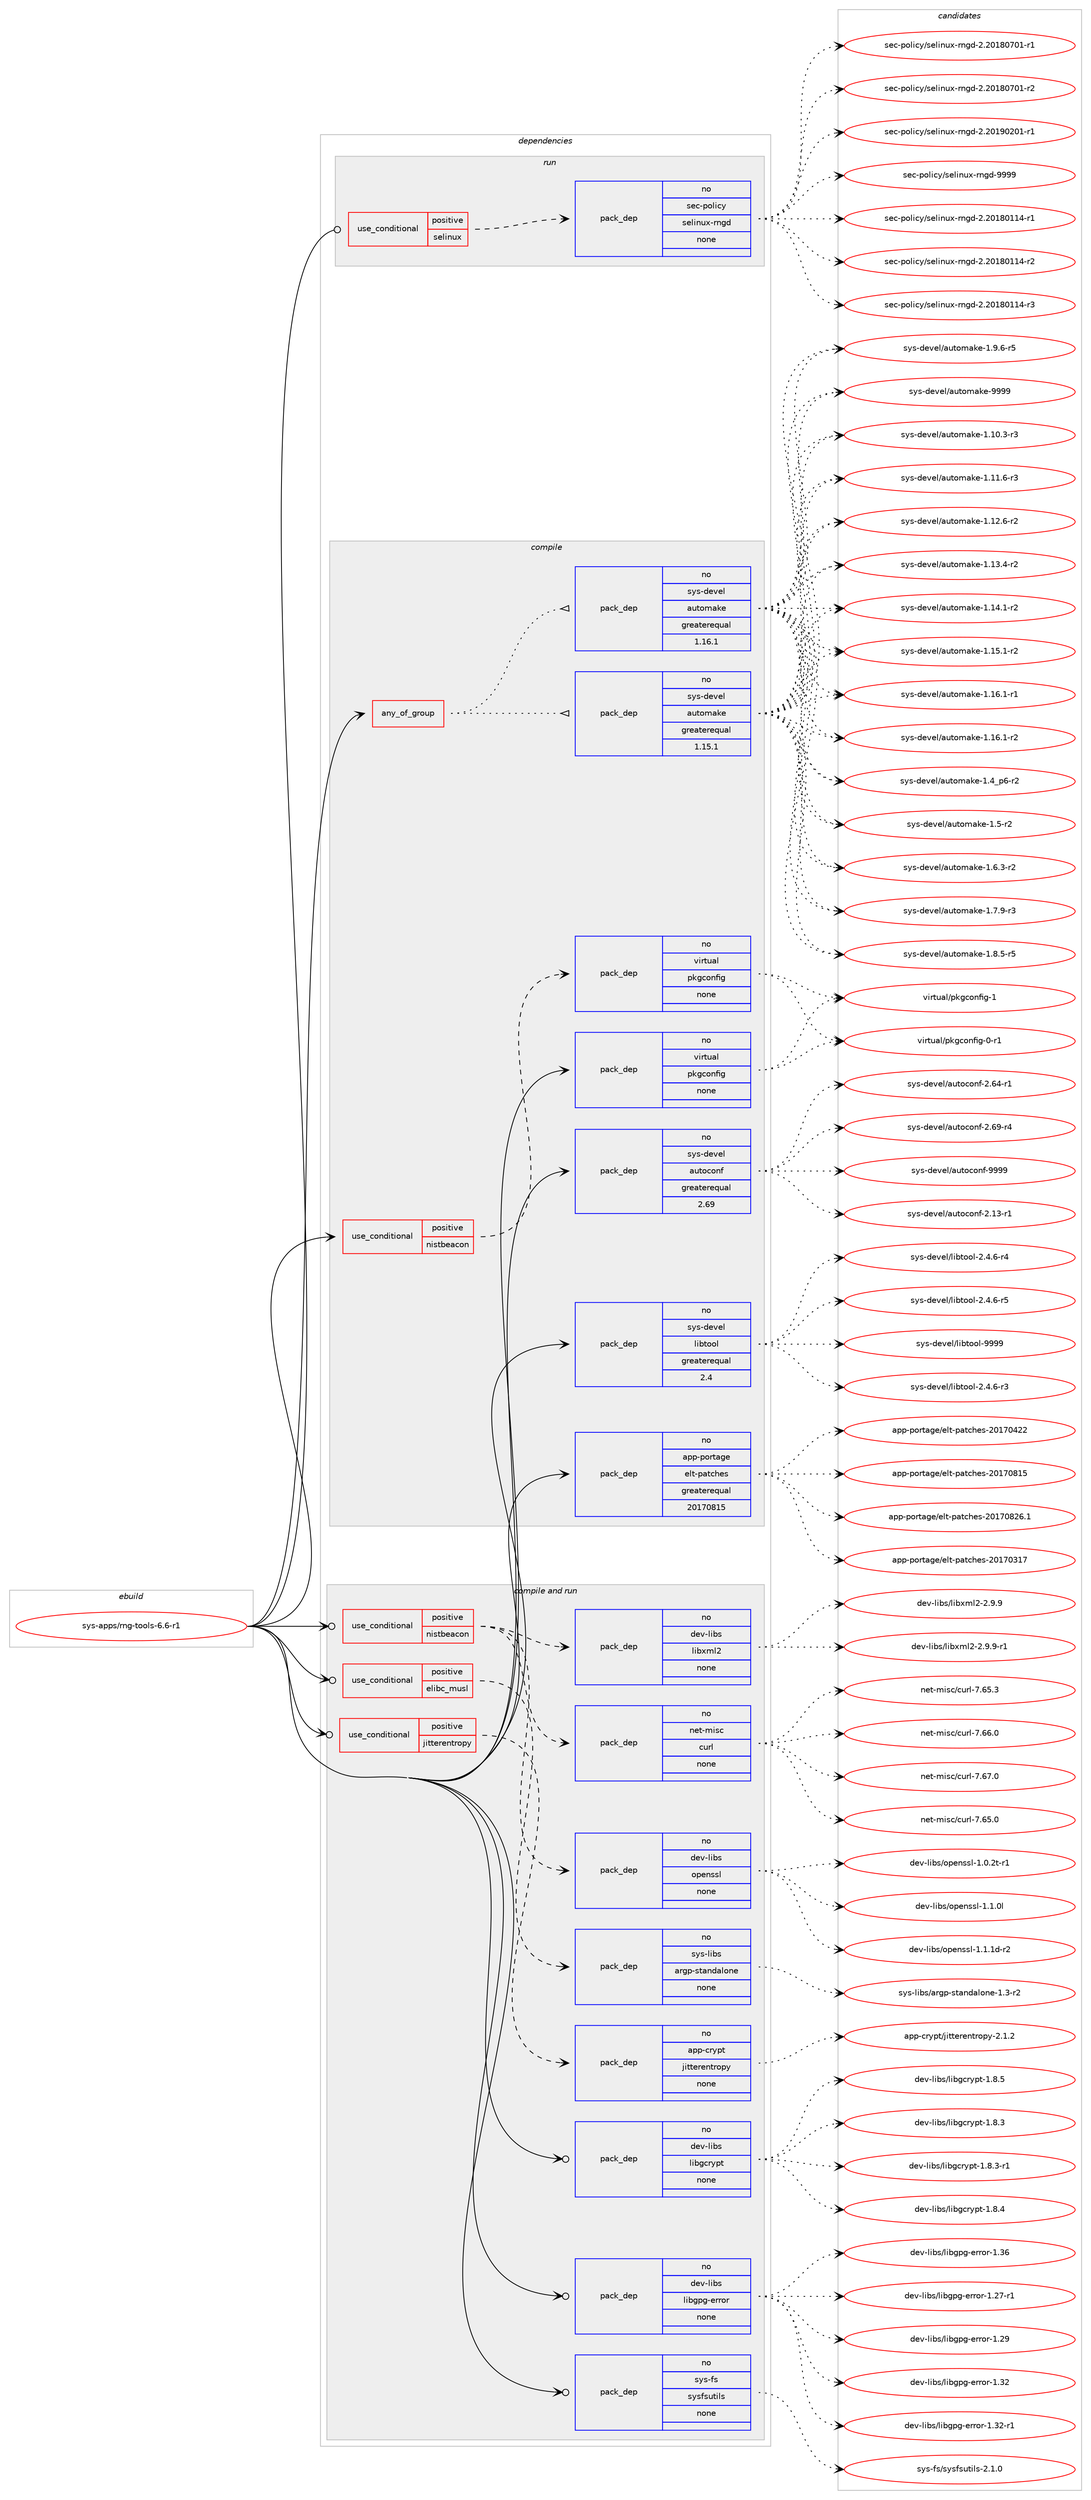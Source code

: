 digraph prolog {

# *************
# Graph options
# *************

newrank=true;
concentrate=true;
compound=true;
graph [rankdir=LR,fontname=Helvetica,fontsize=10,ranksep=1.5];#, ranksep=2.5, nodesep=0.2];
edge  [arrowhead=vee];
node  [fontname=Helvetica,fontsize=10];

# **********
# The ebuild
# **********

subgraph cluster_leftcol {
color=gray;
rank=same;
label=<<i>ebuild</i>>;
id [label="sys-apps/rng-tools-6.6-r1", color=red, width=4, href="../sys-apps/rng-tools-6.6-r1.svg"];
}

# ****************
# The dependencies
# ****************

subgraph cluster_midcol {
color=gray;
label=<<i>dependencies</i>>;
subgraph cluster_compile {
fillcolor="#eeeeee";
style=filled;
label=<<i>compile</i>>;
subgraph any14847 {
dependency877569 [label=<<TABLE BORDER="0" CELLBORDER="1" CELLSPACING="0" CELLPADDING="4"><TR><TD CELLPADDING="10">any_of_group</TD></TR></TABLE>>, shape=none, color=red];subgraph pack650780 {
dependency877570 [label=<<TABLE BORDER="0" CELLBORDER="1" CELLSPACING="0" CELLPADDING="4" WIDTH="220"><TR><TD ROWSPAN="6" CELLPADDING="30">pack_dep</TD></TR><TR><TD WIDTH="110">no</TD></TR><TR><TD>sys-devel</TD></TR><TR><TD>automake</TD></TR><TR><TD>greaterequal</TD></TR><TR><TD>1.16.1</TD></TR></TABLE>>, shape=none, color=blue];
}
dependency877569:e -> dependency877570:w [weight=20,style="dotted",arrowhead="oinv"];
subgraph pack650781 {
dependency877571 [label=<<TABLE BORDER="0" CELLBORDER="1" CELLSPACING="0" CELLPADDING="4" WIDTH="220"><TR><TD ROWSPAN="6" CELLPADDING="30">pack_dep</TD></TR><TR><TD WIDTH="110">no</TD></TR><TR><TD>sys-devel</TD></TR><TR><TD>automake</TD></TR><TR><TD>greaterequal</TD></TR><TR><TD>1.15.1</TD></TR></TABLE>>, shape=none, color=blue];
}
dependency877569:e -> dependency877571:w [weight=20,style="dotted",arrowhead="oinv"];
}
id:e -> dependency877569:w [weight=20,style="solid",arrowhead="vee"];
subgraph cond211419 {
dependency877572 [label=<<TABLE BORDER="0" CELLBORDER="1" CELLSPACING="0" CELLPADDING="4"><TR><TD ROWSPAN="3" CELLPADDING="10">use_conditional</TD></TR><TR><TD>positive</TD></TR><TR><TD>nistbeacon</TD></TR></TABLE>>, shape=none, color=red];
subgraph pack650782 {
dependency877573 [label=<<TABLE BORDER="0" CELLBORDER="1" CELLSPACING="0" CELLPADDING="4" WIDTH="220"><TR><TD ROWSPAN="6" CELLPADDING="30">pack_dep</TD></TR><TR><TD WIDTH="110">no</TD></TR><TR><TD>virtual</TD></TR><TR><TD>pkgconfig</TD></TR><TR><TD>none</TD></TR><TR><TD></TD></TR></TABLE>>, shape=none, color=blue];
}
dependency877572:e -> dependency877573:w [weight=20,style="dashed",arrowhead="vee"];
}
id:e -> dependency877572:w [weight=20,style="solid",arrowhead="vee"];
subgraph pack650783 {
dependency877574 [label=<<TABLE BORDER="0" CELLBORDER="1" CELLSPACING="0" CELLPADDING="4" WIDTH="220"><TR><TD ROWSPAN="6" CELLPADDING="30">pack_dep</TD></TR><TR><TD WIDTH="110">no</TD></TR><TR><TD>app-portage</TD></TR><TR><TD>elt-patches</TD></TR><TR><TD>greaterequal</TD></TR><TR><TD>20170815</TD></TR></TABLE>>, shape=none, color=blue];
}
id:e -> dependency877574:w [weight=20,style="solid",arrowhead="vee"];
subgraph pack650784 {
dependency877575 [label=<<TABLE BORDER="0" CELLBORDER="1" CELLSPACING="0" CELLPADDING="4" WIDTH="220"><TR><TD ROWSPAN="6" CELLPADDING="30">pack_dep</TD></TR><TR><TD WIDTH="110">no</TD></TR><TR><TD>sys-devel</TD></TR><TR><TD>autoconf</TD></TR><TR><TD>greaterequal</TD></TR><TR><TD>2.69</TD></TR></TABLE>>, shape=none, color=blue];
}
id:e -> dependency877575:w [weight=20,style="solid",arrowhead="vee"];
subgraph pack650785 {
dependency877576 [label=<<TABLE BORDER="0" CELLBORDER="1" CELLSPACING="0" CELLPADDING="4" WIDTH="220"><TR><TD ROWSPAN="6" CELLPADDING="30">pack_dep</TD></TR><TR><TD WIDTH="110">no</TD></TR><TR><TD>sys-devel</TD></TR><TR><TD>libtool</TD></TR><TR><TD>greaterequal</TD></TR><TR><TD>2.4</TD></TR></TABLE>>, shape=none, color=blue];
}
id:e -> dependency877576:w [weight=20,style="solid",arrowhead="vee"];
subgraph pack650786 {
dependency877577 [label=<<TABLE BORDER="0" CELLBORDER="1" CELLSPACING="0" CELLPADDING="4" WIDTH="220"><TR><TD ROWSPAN="6" CELLPADDING="30">pack_dep</TD></TR><TR><TD WIDTH="110">no</TD></TR><TR><TD>virtual</TD></TR><TR><TD>pkgconfig</TD></TR><TR><TD>none</TD></TR><TR><TD></TD></TR></TABLE>>, shape=none, color=blue];
}
id:e -> dependency877577:w [weight=20,style="solid",arrowhead="vee"];
}
subgraph cluster_compileandrun {
fillcolor="#eeeeee";
style=filled;
label=<<i>compile and run</i>>;
subgraph cond211420 {
dependency877578 [label=<<TABLE BORDER="0" CELLBORDER="1" CELLSPACING="0" CELLPADDING="4"><TR><TD ROWSPAN="3" CELLPADDING="10">use_conditional</TD></TR><TR><TD>positive</TD></TR><TR><TD>elibc_musl</TD></TR></TABLE>>, shape=none, color=red];
subgraph pack650787 {
dependency877579 [label=<<TABLE BORDER="0" CELLBORDER="1" CELLSPACING="0" CELLPADDING="4" WIDTH="220"><TR><TD ROWSPAN="6" CELLPADDING="30">pack_dep</TD></TR><TR><TD WIDTH="110">no</TD></TR><TR><TD>sys-libs</TD></TR><TR><TD>argp-standalone</TD></TR><TR><TD>none</TD></TR><TR><TD></TD></TR></TABLE>>, shape=none, color=blue];
}
dependency877578:e -> dependency877579:w [weight=20,style="dashed",arrowhead="vee"];
}
id:e -> dependency877578:w [weight=20,style="solid",arrowhead="odotvee"];
subgraph cond211421 {
dependency877580 [label=<<TABLE BORDER="0" CELLBORDER="1" CELLSPACING="0" CELLPADDING="4"><TR><TD ROWSPAN="3" CELLPADDING="10">use_conditional</TD></TR><TR><TD>positive</TD></TR><TR><TD>jitterentropy</TD></TR></TABLE>>, shape=none, color=red];
subgraph pack650788 {
dependency877581 [label=<<TABLE BORDER="0" CELLBORDER="1" CELLSPACING="0" CELLPADDING="4" WIDTH="220"><TR><TD ROWSPAN="6" CELLPADDING="30">pack_dep</TD></TR><TR><TD WIDTH="110">no</TD></TR><TR><TD>app-crypt</TD></TR><TR><TD>jitterentropy</TD></TR><TR><TD>none</TD></TR><TR><TD></TD></TR></TABLE>>, shape=none, color=blue];
}
dependency877580:e -> dependency877581:w [weight=20,style="dashed",arrowhead="vee"];
}
id:e -> dependency877580:w [weight=20,style="solid",arrowhead="odotvee"];
subgraph cond211422 {
dependency877582 [label=<<TABLE BORDER="0" CELLBORDER="1" CELLSPACING="0" CELLPADDING="4"><TR><TD ROWSPAN="3" CELLPADDING="10">use_conditional</TD></TR><TR><TD>positive</TD></TR><TR><TD>nistbeacon</TD></TR></TABLE>>, shape=none, color=red];
subgraph pack650789 {
dependency877583 [label=<<TABLE BORDER="0" CELLBORDER="1" CELLSPACING="0" CELLPADDING="4" WIDTH="220"><TR><TD ROWSPAN="6" CELLPADDING="30">pack_dep</TD></TR><TR><TD WIDTH="110">no</TD></TR><TR><TD>net-misc</TD></TR><TR><TD>curl</TD></TR><TR><TD>none</TD></TR><TR><TD></TD></TR></TABLE>>, shape=none, color=blue];
}
dependency877582:e -> dependency877583:w [weight=20,style="dashed",arrowhead="vee"];
subgraph pack650790 {
dependency877584 [label=<<TABLE BORDER="0" CELLBORDER="1" CELLSPACING="0" CELLPADDING="4" WIDTH="220"><TR><TD ROWSPAN="6" CELLPADDING="30">pack_dep</TD></TR><TR><TD WIDTH="110">no</TD></TR><TR><TD>dev-libs</TD></TR><TR><TD>libxml2</TD></TR><TR><TD>none</TD></TR><TR><TD></TD></TR></TABLE>>, shape=none, color=blue];
}
dependency877582:e -> dependency877584:w [weight=20,style="dashed",arrowhead="vee"];
subgraph pack650791 {
dependency877585 [label=<<TABLE BORDER="0" CELLBORDER="1" CELLSPACING="0" CELLPADDING="4" WIDTH="220"><TR><TD ROWSPAN="6" CELLPADDING="30">pack_dep</TD></TR><TR><TD WIDTH="110">no</TD></TR><TR><TD>dev-libs</TD></TR><TR><TD>openssl</TD></TR><TR><TD>none</TD></TR><TR><TD></TD></TR></TABLE>>, shape=none, color=blue];
}
dependency877582:e -> dependency877585:w [weight=20,style="dashed",arrowhead="vee"];
}
id:e -> dependency877582:w [weight=20,style="solid",arrowhead="odotvee"];
subgraph pack650792 {
dependency877586 [label=<<TABLE BORDER="0" CELLBORDER="1" CELLSPACING="0" CELLPADDING="4" WIDTH="220"><TR><TD ROWSPAN="6" CELLPADDING="30">pack_dep</TD></TR><TR><TD WIDTH="110">no</TD></TR><TR><TD>dev-libs</TD></TR><TR><TD>libgcrypt</TD></TR><TR><TD>none</TD></TR><TR><TD></TD></TR></TABLE>>, shape=none, color=blue];
}
id:e -> dependency877586:w [weight=20,style="solid",arrowhead="odotvee"];
subgraph pack650793 {
dependency877587 [label=<<TABLE BORDER="0" CELLBORDER="1" CELLSPACING="0" CELLPADDING="4" WIDTH="220"><TR><TD ROWSPAN="6" CELLPADDING="30">pack_dep</TD></TR><TR><TD WIDTH="110">no</TD></TR><TR><TD>dev-libs</TD></TR><TR><TD>libgpg-error</TD></TR><TR><TD>none</TD></TR><TR><TD></TD></TR></TABLE>>, shape=none, color=blue];
}
id:e -> dependency877587:w [weight=20,style="solid",arrowhead="odotvee"];
subgraph pack650794 {
dependency877588 [label=<<TABLE BORDER="0" CELLBORDER="1" CELLSPACING="0" CELLPADDING="4" WIDTH="220"><TR><TD ROWSPAN="6" CELLPADDING="30">pack_dep</TD></TR><TR><TD WIDTH="110">no</TD></TR><TR><TD>sys-fs</TD></TR><TR><TD>sysfsutils</TD></TR><TR><TD>none</TD></TR><TR><TD></TD></TR></TABLE>>, shape=none, color=blue];
}
id:e -> dependency877588:w [weight=20,style="solid",arrowhead="odotvee"];
}
subgraph cluster_run {
fillcolor="#eeeeee";
style=filled;
label=<<i>run</i>>;
subgraph cond211423 {
dependency877589 [label=<<TABLE BORDER="0" CELLBORDER="1" CELLSPACING="0" CELLPADDING="4"><TR><TD ROWSPAN="3" CELLPADDING="10">use_conditional</TD></TR><TR><TD>positive</TD></TR><TR><TD>selinux</TD></TR></TABLE>>, shape=none, color=red];
subgraph pack650795 {
dependency877590 [label=<<TABLE BORDER="0" CELLBORDER="1" CELLSPACING="0" CELLPADDING="4" WIDTH="220"><TR><TD ROWSPAN="6" CELLPADDING="30">pack_dep</TD></TR><TR><TD WIDTH="110">no</TD></TR><TR><TD>sec-policy</TD></TR><TR><TD>selinux-rngd</TD></TR><TR><TD>none</TD></TR><TR><TD></TD></TR></TABLE>>, shape=none, color=blue];
}
dependency877589:e -> dependency877590:w [weight=20,style="dashed",arrowhead="vee"];
}
id:e -> dependency877589:w [weight=20,style="solid",arrowhead="odot"];
}
}

# **************
# The candidates
# **************

subgraph cluster_choices {
rank=same;
color=gray;
label=<<i>candidates</i>>;

subgraph choice650780 {
color=black;
nodesep=1;
choice11512111545100101118101108479711711611110997107101454946494846514511451 [label="sys-devel/automake-1.10.3-r3", color=red, width=4,href="../sys-devel/automake-1.10.3-r3.svg"];
choice11512111545100101118101108479711711611110997107101454946494946544511451 [label="sys-devel/automake-1.11.6-r3", color=red, width=4,href="../sys-devel/automake-1.11.6-r3.svg"];
choice11512111545100101118101108479711711611110997107101454946495046544511450 [label="sys-devel/automake-1.12.6-r2", color=red, width=4,href="../sys-devel/automake-1.12.6-r2.svg"];
choice11512111545100101118101108479711711611110997107101454946495146524511450 [label="sys-devel/automake-1.13.4-r2", color=red, width=4,href="../sys-devel/automake-1.13.4-r2.svg"];
choice11512111545100101118101108479711711611110997107101454946495246494511450 [label="sys-devel/automake-1.14.1-r2", color=red, width=4,href="../sys-devel/automake-1.14.1-r2.svg"];
choice11512111545100101118101108479711711611110997107101454946495346494511450 [label="sys-devel/automake-1.15.1-r2", color=red, width=4,href="../sys-devel/automake-1.15.1-r2.svg"];
choice11512111545100101118101108479711711611110997107101454946495446494511449 [label="sys-devel/automake-1.16.1-r1", color=red, width=4,href="../sys-devel/automake-1.16.1-r1.svg"];
choice11512111545100101118101108479711711611110997107101454946495446494511450 [label="sys-devel/automake-1.16.1-r2", color=red, width=4,href="../sys-devel/automake-1.16.1-r2.svg"];
choice115121115451001011181011084797117116111109971071014549465295112544511450 [label="sys-devel/automake-1.4_p6-r2", color=red, width=4,href="../sys-devel/automake-1.4_p6-r2.svg"];
choice11512111545100101118101108479711711611110997107101454946534511450 [label="sys-devel/automake-1.5-r2", color=red, width=4,href="../sys-devel/automake-1.5-r2.svg"];
choice115121115451001011181011084797117116111109971071014549465446514511450 [label="sys-devel/automake-1.6.3-r2", color=red, width=4,href="../sys-devel/automake-1.6.3-r2.svg"];
choice115121115451001011181011084797117116111109971071014549465546574511451 [label="sys-devel/automake-1.7.9-r3", color=red, width=4,href="../sys-devel/automake-1.7.9-r3.svg"];
choice115121115451001011181011084797117116111109971071014549465646534511453 [label="sys-devel/automake-1.8.5-r5", color=red, width=4,href="../sys-devel/automake-1.8.5-r5.svg"];
choice115121115451001011181011084797117116111109971071014549465746544511453 [label="sys-devel/automake-1.9.6-r5", color=red, width=4,href="../sys-devel/automake-1.9.6-r5.svg"];
choice115121115451001011181011084797117116111109971071014557575757 [label="sys-devel/automake-9999", color=red, width=4,href="../sys-devel/automake-9999.svg"];
dependency877570:e -> choice11512111545100101118101108479711711611110997107101454946494846514511451:w [style=dotted,weight="100"];
dependency877570:e -> choice11512111545100101118101108479711711611110997107101454946494946544511451:w [style=dotted,weight="100"];
dependency877570:e -> choice11512111545100101118101108479711711611110997107101454946495046544511450:w [style=dotted,weight="100"];
dependency877570:e -> choice11512111545100101118101108479711711611110997107101454946495146524511450:w [style=dotted,weight="100"];
dependency877570:e -> choice11512111545100101118101108479711711611110997107101454946495246494511450:w [style=dotted,weight="100"];
dependency877570:e -> choice11512111545100101118101108479711711611110997107101454946495346494511450:w [style=dotted,weight="100"];
dependency877570:e -> choice11512111545100101118101108479711711611110997107101454946495446494511449:w [style=dotted,weight="100"];
dependency877570:e -> choice11512111545100101118101108479711711611110997107101454946495446494511450:w [style=dotted,weight="100"];
dependency877570:e -> choice115121115451001011181011084797117116111109971071014549465295112544511450:w [style=dotted,weight="100"];
dependency877570:e -> choice11512111545100101118101108479711711611110997107101454946534511450:w [style=dotted,weight="100"];
dependency877570:e -> choice115121115451001011181011084797117116111109971071014549465446514511450:w [style=dotted,weight="100"];
dependency877570:e -> choice115121115451001011181011084797117116111109971071014549465546574511451:w [style=dotted,weight="100"];
dependency877570:e -> choice115121115451001011181011084797117116111109971071014549465646534511453:w [style=dotted,weight="100"];
dependency877570:e -> choice115121115451001011181011084797117116111109971071014549465746544511453:w [style=dotted,weight="100"];
dependency877570:e -> choice115121115451001011181011084797117116111109971071014557575757:w [style=dotted,weight="100"];
}
subgraph choice650781 {
color=black;
nodesep=1;
choice11512111545100101118101108479711711611110997107101454946494846514511451 [label="sys-devel/automake-1.10.3-r3", color=red, width=4,href="../sys-devel/automake-1.10.3-r3.svg"];
choice11512111545100101118101108479711711611110997107101454946494946544511451 [label="sys-devel/automake-1.11.6-r3", color=red, width=4,href="../sys-devel/automake-1.11.6-r3.svg"];
choice11512111545100101118101108479711711611110997107101454946495046544511450 [label="sys-devel/automake-1.12.6-r2", color=red, width=4,href="../sys-devel/automake-1.12.6-r2.svg"];
choice11512111545100101118101108479711711611110997107101454946495146524511450 [label="sys-devel/automake-1.13.4-r2", color=red, width=4,href="../sys-devel/automake-1.13.4-r2.svg"];
choice11512111545100101118101108479711711611110997107101454946495246494511450 [label="sys-devel/automake-1.14.1-r2", color=red, width=4,href="../sys-devel/automake-1.14.1-r2.svg"];
choice11512111545100101118101108479711711611110997107101454946495346494511450 [label="sys-devel/automake-1.15.1-r2", color=red, width=4,href="../sys-devel/automake-1.15.1-r2.svg"];
choice11512111545100101118101108479711711611110997107101454946495446494511449 [label="sys-devel/automake-1.16.1-r1", color=red, width=4,href="../sys-devel/automake-1.16.1-r1.svg"];
choice11512111545100101118101108479711711611110997107101454946495446494511450 [label="sys-devel/automake-1.16.1-r2", color=red, width=4,href="../sys-devel/automake-1.16.1-r2.svg"];
choice115121115451001011181011084797117116111109971071014549465295112544511450 [label="sys-devel/automake-1.4_p6-r2", color=red, width=4,href="../sys-devel/automake-1.4_p6-r2.svg"];
choice11512111545100101118101108479711711611110997107101454946534511450 [label="sys-devel/automake-1.5-r2", color=red, width=4,href="../sys-devel/automake-1.5-r2.svg"];
choice115121115451001011181011084797117116111109971071014549465446514511450 [label="sys-devel/automake-1.6.3-r2", color=red, width=4,href="../sys-devel/automake-1.6.3-r2.svg"];
choice115121115451001011181011084797117116111109971071014549465546574511451 [label="sys-devel/automake-1.7.9-r3", color=red, width=4,href="../sys-devel/automake-1.7.9-r3.svg"];
choice115121115451001011181011084797117116111109971071014549465646534511453 [label="sys-devel/automake-1.8.5-r5", color=red, width=4,href="../sys-devel/automake-1.8.5-r5.svg"];
choice115121115451001011181011084797117116111109971071014549465746544511453 [label="sys-devel/automake-1.9.6-r5", color=red, width=4,href="../sys-devel/automake-1.9.6-r5.svg"];
choice115121115451001011181011084797117116111109971071014557575757 [label="sys-devel/automake-9999", color=red, width=4,href="../sys-devel/automake-9999.svg"];
dependency877571:e -> choice11512111545100101118101108479711711611110997107101454946494846514511451:w [style=dotted,weight="100"];
dependency877571:e -> choice11512111545100101118101108479711711611110997107101454946494946544511451:w [style=dotted,weight="100"];
dependency877571:e -> choice11512111545100101118101108479711711611110997107101454946495046544511450:w [style=dotted,weight="100"];
dependency877571:e -> choice11512111545100101118101108479711711611110997107101454946495146524511450:w [style=dotted,weight="100"];
dependency877571:e -> choice11512111545100101118101108479711711611110997107101454946495246494511450:w [style=dotted,weight="100"];
dependency877571:e -> choice11512111545100101118101108479711711611110997107101454946495346494511450:w [style=dotted,weight="100"];
dependency877571:e -> choice11512111545100101118101108479711711611110997107101454946495446494511449:w [style=dotted,weight="100"];
dependency877571:e -> choice11512111545100101118101108479711711611110997107101454946495446494511450:w [style=dotted,weight="100"];
dependency877571:e -> choice115121115451001011181011084797117116111109971071014549465295112544511450:w [style=dotted,weight="100"];
dependency877571:e -> choice11512111545100101118101108479711711611110997107101454946534511450:w [style=dotted,weight="100"];
dependency877571:e -> choice115121115451001011181011084797117116111109971071014549465446514511450:w [style=dotted,weight="100"];
dependency877571:e -> choice115121115451001011181011084797117116111109971071014549465546574511451:w [style=dotted,weight="100"];
dependency877571:e -> choice115121115451001011181011084797117116111109971071014549465646534511453:w [style=dotted,weight="100"];
dependency877571:e -> choice115121115451001011181011084797117116111109971071014549465746544511453:w [style=dotted,weight="100"];
dependency877571:e -> choice115121115451001011181011084797117116111109971071014557575757:w [style=dotted,weight="100"];
}
subgraph choice650782 {
color=black;
nodesep=1;
choice11810511411611797108471121071039911111010210510345484511449 [label="virtual/pkgconfig-0-r1", color=red, width=4,href="../virtual/pkgconfig-0-r1.svg"];
choice1181051141161179710847112107103991111101021051034549 [label="virtual/pkgconfig-1", color=red, width=4,href="../virtual/pkgconfig-1.svg"];
dependency877573:e -> choice11810511411611797108471121071039911111010210510345484511449:w [style=dotted,weight="100"];
dependency877573:e -> choice1181051141161179710847112107103991111101021051034549:w [style=dotted,weight="100"];
}
subgraph choice650783 {
color=black;
nodesep=1;
choice97112112451121111141169710310147101108116451129711699104101115455048495548514955 [label="app-portage/elt-patches-20170317", color=red, width=4,href="../app-portage/elt-patches-20170317.svg"];
choice97112112451121111141169710310147101108116451129711699104101115455048495548525050 [label="app-portage/elt-patches-20170422", color=red, width=4,href="../app-portage/elt-patches-20170422.svg"];
choice97112112451121111141169710310147101108116451129711699104101115455048495548564953 [label="app-portage/elt-patches-20170815", color=red, width=4,href="../app-portage/elt-patches-20170815.svg"];
choice971121124511211111411697103101471011081164511297116991041011154550484955485650544649 [label="app-portage/elt-patches-20170826.1", color=red, width=4,href="../app-portage/elt-patches-20170826.1.svg"];
dependency877574:e -> choice97112112451121111141169710310147101108116451129711699104101115455048495548514955:w [style=dotted,weight="100"];
dependency877574:e -> choice97112112451121111141169710310147101108116451129711699104101115455048495548525050:w [style=dotted,weight="100"];
dependency877574:e -> choice97112112451121111141169710310147101108116451129711699104101115455048495548564953:w [style=dotted,weight="100"];
dependency877574:e -> choice971121124511211111411697103101471011081164511297116991041011154550484955485650544649:w [style=dotted,weight="100"];
}
subgraph choice650784 {
color=black;
nodesep=1;
choice1151211154510010111810110847971171161119911111010245504649514511449 [label="sys-devel/autoconf-2.13-r1", color=red, width=4,href="../sys-devel/autoconf-2.13-r1.svg"];
choice1151211154510010111810110847971171161119911111010245504654524511449 [label="sys-devel/autoconf-2.64-r1", color=red, width=4,href="../sys-devel/autoconf-2.64-r1.svg"];
choice1151211154510010111810110847971171161119911111010245504654574511452 [label="sys-devel/autoconf-2.69-r4", color=red, width=4,href="../sys-devel/autoconf-2.69-r4.svg"];
choice115121115451001011181011084797117116111991111101024557575757 [label="sys-devel/autoconf-9999", color=red, width=4,href="../sys-devel/autoconf-9999.svg"];
dependency877575:e -> choice1151211154510010111810110847971171161119911111010245504649514511449:w [style=dotted,weight="100"];
dependency877575:e -> choice1151211154510010111810110847971171161119911111010245504654524511449:w [style=dotted,weight="100"];
dependency877575:e -> choice1151211154510010111810110847971171161119911111010245504654574511452:w [style=dotted,weight="100"];
dependency877575:e -> choice115121115451001011181011084797117116111991111101024557575757:w [style=dotted,weight="100"];
}
subgraph choice650785 {
color=black;
nodesep=1;
choice1151211154510010111810110847108105981161111111084550465246544511451 [label="sys-devel/libtool-2.4.6-r3", color=red, width=4,href="../sys-devel/libtool-2.4.6-r3.svg"];
choice1151211154510010111810110847108105981161111111084550465246544511452 [label="sys-devel/libtool-2.4.6-r4", color=red, width=4,href="../sys-devel/libtool-2.4.6-r4.svg"];
choice1151211154510010111810110847108105981161111111084550465246544511453 [label="sys-devel/libtool-2.4.6-r5", color=red, width=4,href="../sys-devel/libtool-2.4.6-r5.svg"];
choice1151211154510010111810110847108105981161111111084557575757 [label="sys-devel/libtool-9999", color=red, width=4,href="../sys-devel/libtool-9999.svg"];
dependency877576:e -> choice1151211154510010111810110847108105981161111111084550465246544511451:w [style=dotted,weight="100"];
dependency877576:e -> choice1151211154510010111810110847108105981161111111084550465246544511452:w [style=dotted,weight="100"];
dependency877576:e -> choice1151211154510010111810110847108105981161111111084550465246544511453:w [style=dotted,weight="100"];
dependency877576:e -> choice1151211154510010111810110847108105981161111111084557575757:w [style=dotted,weight="100"];
}
subgraph choice650786 {
color=black;
nodesep=1;
choice11810511411611797108471121071039911111010210510345484511449 [label="virtual/pkgconfig-0-r1", color=red, width=4,href="../virtual/pkgconfig-0-r1.svg"];
choice1181051141161179710847112107103991111101021051034549 [label="virtual/pkgconfig-1", color=red, width=4,href="../virtual/pkgconfig-1.svg"];
dependency877577:e -> choice11810511411611797108471121071039911111010210510345484511449:w [style=dotted,weight="100"];
dependency877577:e -> choice1181051141161179710847112107103991111101021051034549:w [style=dotted,weight="100"];
}
subgraph choice650787 {
color=black;
nodesep=1;
choice11512111545108105981154797114103112451151169711010097108111110101454946514511450 [label="sys-libs/argp-standalone-1.3-r2", color=red, width=4,href="../sys-libs/argp-standalone-1.3-r2.svg"];
dependency877579:e -> choice11512111545108105981154797114103112451151169711010097108111110101454946514511450:w [style=dotted,weight="100"];
}
subgraph choice650788 {
color=black;
nodesep=1;
choice97112112459911412111211647106105116116101114101110116114111112121455046494650 [label="app-crypt/jitterentropy-2.1.2", color=red, width=4,href="../app-crypt/jitterentropy-2.1.2.svg"];
dependency877581:e -> choice97112112459911412111211647106105116116101114101110116114111112121455046494650:w [style=dotted,weight="100"];
}
subgraph choice650789 {
color=black;
nodesep=1;
choice1101011164510910511599479911711410845554654534648 [label="net-misc/curl-7.65.0", color=red, width=4,href="../net-misc/curl-7.65.0.svg"];
choice1101011164510910511599479911711410845554654534651 [label="net-misc/curl-7.65.3", color=red, width=4,href="../net-misc/curl-7.65.3.svg"];
choice1101011164510910511599479911711410845554654544648 [label="net-misc/curl-7.66.0", color=red, width=4,href="../net-misc/curl-7.66.0.svg"];
choice1101011164510910511599479911711410845554654554648 [label="net-misc/curl-7.67.0", color=red, width=4,href="../net-misc/curl-7.67.0.svg"];
dependency877583:e -> choice1101011164510910511599479911711410845554654534648:w [style=dotted,weight="100"];
dependency877583:e -> choice1101011164510910511599479911711410845554654534651:w [style=dotted,weight="100"];
dependency877583:e -> choice1101011164510910511599479911711410845554654544648:w [style=dotted,weight="100"];
dependency877583:e -> choice1101011164510910511599479911711410845554654554648:w [style=dotted,weight="100"];
}
subgraph choice650790 {
color=black;
nodesep=1;
choice1001011184510810598115471081059812010910850455046574657 [label="dev-libs/libxml2-2.9.9", color=red, width=4,href="../dev-libs/libxml2-2.9.9.svg"];
choice10010111845108105981154710810598120109108504550465746574511449 [label="dev-libs/libxml2-2.9.9-r1", color=red, width=4,href="../dev-libs/libxml2-2.9.9-r1.svg"];
dependency877584:e -> choice1001011184510810598115471081059812010910850455046574657:w [style=dotted,weight="100"];
dependency877584:e -> choice10010111845108105981154710810598120109108504550465746574511449:w [style=dotted,weight="100"];
}
subgraph choice650791 {
color=black;
nodesep=1;
choice1001011184510810598115471111121011101151151084549464846501164511449 [label="dev-libs/openssl-1.0.2t-r1", color=red, width=4,href="../dev-libs/openssl-1.0.2t-r1.svg"];
choice100101118451081059811547111112101110115115108454946494648108 [label="dev-libs/openssl-1.1.0l", color=red, width=4,href="../dev-libs/openssl-1.1.0l.svg"];
choice1001011184510810598115471111121011101151151084549464946491004511450 [label="dev-libs/openssl-1.1.1d-r2", color=red, width=4,href="../dev-libs/openssl-1.1.1d-r2.svg"];
dependency877585:e -> choice1001011184510810598115471111121011101151151084549464846501164511449:w [style=dotted,weight="100"];
dependency877585:e -> choice100101118451081059811547111112101110115115108454946494648108:w [style=dotted,weight="100"];
dependency877585:e -> choice1001011184510810598115471111121011101151151084549464946491004511450:w [style=dotted,weight="100"];
}
subgraph choice650792 {
color=black;
nodesep=1;
choice1001011184510810598115471081059810399114121112116454946564651 [label="dev-libs/libgcrypt-1.8.3", color=red, width=4,href="../dev-libs/libgcrypt-1.8.3.svg"];
choice10010111845108105981154710810598103991141211121164549465646514511449 [label="dev-libs/libgcrypt-1.8.3-r1", color=red, width=4,href="../dev-libs/libgcrypt-1.8.3-r1.svg"];
choice1001011184510810598115471081059810399114121112116454946564652 [label="dev-libs/libgcrypt-1.8.4", color=red, width=4,href="../dev-libs/libgcrypt-1.8.4.svg"];
choice1001011184510810598115471081059810399114121112116454946564653 [label="dev-libs/libgcrypt-1.8.5", color=red, width=4,href="../dev-libs/libgcrypt-1.8.5.svg"];
dependency877586:e -> choice1001011184510810598115471081059810399114121112116454946564651:w [style=dotted,weight="100"];
dependency877586:e -> choice10010111845108105981154710810598103991141211121164549465646514511449:w [style=dotted,weight="100"];
dependency877586:e -> choice1001011184510810598115471081059810399114121112116454946564652:w [style=dotted,weight="100"];
dependency877586:e -> choice1001011184510810598115471081059810399114121112116454946564653:w [style=dotted,weight="100"];
}
subgraph choice650793 {
color=black;
nodesep=1;
choice100101118451081059811547108105981031121034510111411411111445494650554511449 [label="dev-libs/libgpg-error-1.27-r1", color=red, width=4,href="../dev-libs/libgpg-error-1.27-r1.svg"];
choice10010111845108105981154710810598103112103451011141141111144549465057 [label="dev-libs/libgpg-error-1.29", color=red, width=4,href="../dev-libs/libgpg-error-1.29.svg"];
choice10010111845108105981154710810598103112103451011141141111144549465150 [label="dev-libs/libgpg-error-1.32", color=red, width=4,href="../dev-libs/libgpg-error-1.32.svg"];
choice100101118451081059811547108105981031121034510111411411111445494651504511449 [label="dev-libs/libgpg-error-1.32-r1", color=red, width=4,href="../dev-libs/libgpg-error-1.32-r1.svg"];
choice10010111845108105981154710810598103112103451011141141111144549465154 [label="dev-libs/libgpg-error-1.36", color=red, width=4,href="../dev-libs/libgpg-error-1.36.svg"];
dependency877587:e -> choice100101118451081059811547108105981031121034510111411411111445494650554511449:w [style=dotted,weight="100"];
dependency877587:e -> choice10010111845108105981154710810598103112103451011141141111144549465057:w [style=dotted,weight="100"];
dependency877587:e -> choice10010111845108105981154710810598103112103451011141141111144549465150:w [style=dotted,weight="100"];
dependency877587:e -> choice100101118451081059811547108105981031121034510111411411111445494651504511449:w [style=dotted,weight="100"];
dependency877587:e -> choice10010111845108105981154710810598103112103451011141141111144549465154:w [style=dotted,weight="100"];
}
subgraph choice650794 {
color=black;
nodesep=1;
choice1151211154510211547115121115102115117116105108115455046494648 [label="sys-fs/sysfsutils-2.1.0", color=red, width=4,href="../sys-fs/sysfsutils-2.1.0.svg"];
dependency877588:e -> choice1151211154510211547115121115102115117116105108115455046494648:w [style=dotted,weight="100"];
}
subgraph choice650795 {
color=black;
nodesep=1;
choice115101994511211110810599121471151011081051101171204511411010310045504650484956484949524511449 [label="sec-policy/selinux-rngd-2.20180114-r1", color=red, width=4,href="../sec-policy/selinux-rngd-2.20180114-r1.svg"];
choice115101994511211110810599121471151011081051101171204511411010310045504650484956484949524511450 [label="sec-policy/selinux-rngd-2.20180114-r2", color=red, width=4,href="../sec-policy/selinux-rngd-2.20180114-r2.svg"];
choice115101994511211110810599121471151011081051101171204511411010310045504650484956484949524511451 [label="sec-policy/selinux-rngd-2.20180114-r3", color=red, width=4,href="../sec-policy/selinux-rngd-2.20180114-r3.svg"];
choice115101994511211110810599121471151011081051101171204511411010310045504650484956485548494511449 [label="sec-policy/selinux-rngd-2.20180701-r1", color=red, width=4,href="../sec-policy/selinux-rngd-2.20180701-r1.svg"];
choice115101994511211110810599121471151011081051101171204511411010310045504650484956485548494511450 [label="sec-policy/selinux-rngd-2.20180701-r2", color=red, width=4,href="../sec-policy/selinux-rngd-2.20180701-r2.svg"];
choice115101994511211110810599121471151011081051101171204511411010310045504650484957485048494511449 [label="sec-policy/selinux-rngd-2.20190201-r1", color=red, width=4,href="../sec-policy/selinux-rngd-2.20190201-r1.svg"];
choice11510199451121111081059912147115101108105110117120451141101031004557575757 [label="sec-policy/selinux-rngd-9999", color=red, width=4,href="../sec-policy/selinux-rngd-9999.svg"];
dependency877590:e -> choice115101994511211110810599121471151011081051101171204511411010310045504650484956484949524511449:w [style=dotted,weight="100"];
dependency877590:e -> choice115101994511211110810599121471151011081051101171204511411010310045504650484956484949524511450:w [style=dotted,weight="100"];
dependency877590:e -> choice115101994511211110810599121471151011081051101171204511411010310045504650484956484949524511451:w [style=dotted,weight="100"];
dependency877590:e -> choice115101994511211110810599121471151011081051101171204511411010310045504650484956485548494511449:w [style=dotted,weight="100"];
dependency877590:e -> choice115101994511211110810599121471151011081051101171204511411010310045504650484956485548494511450:w [style=dotted,weight="100"];
dependency877590:e -> choice115101994511211110810599121471151011081051101171204511411010310045504650484957485048494511449:w [style=dotted,weight="100"];
dependency877590:e -> choice11510199451121111081059912147115101108105110117120451141101031004557575757:w [style=dotted,weight="100"];
}
}

}
